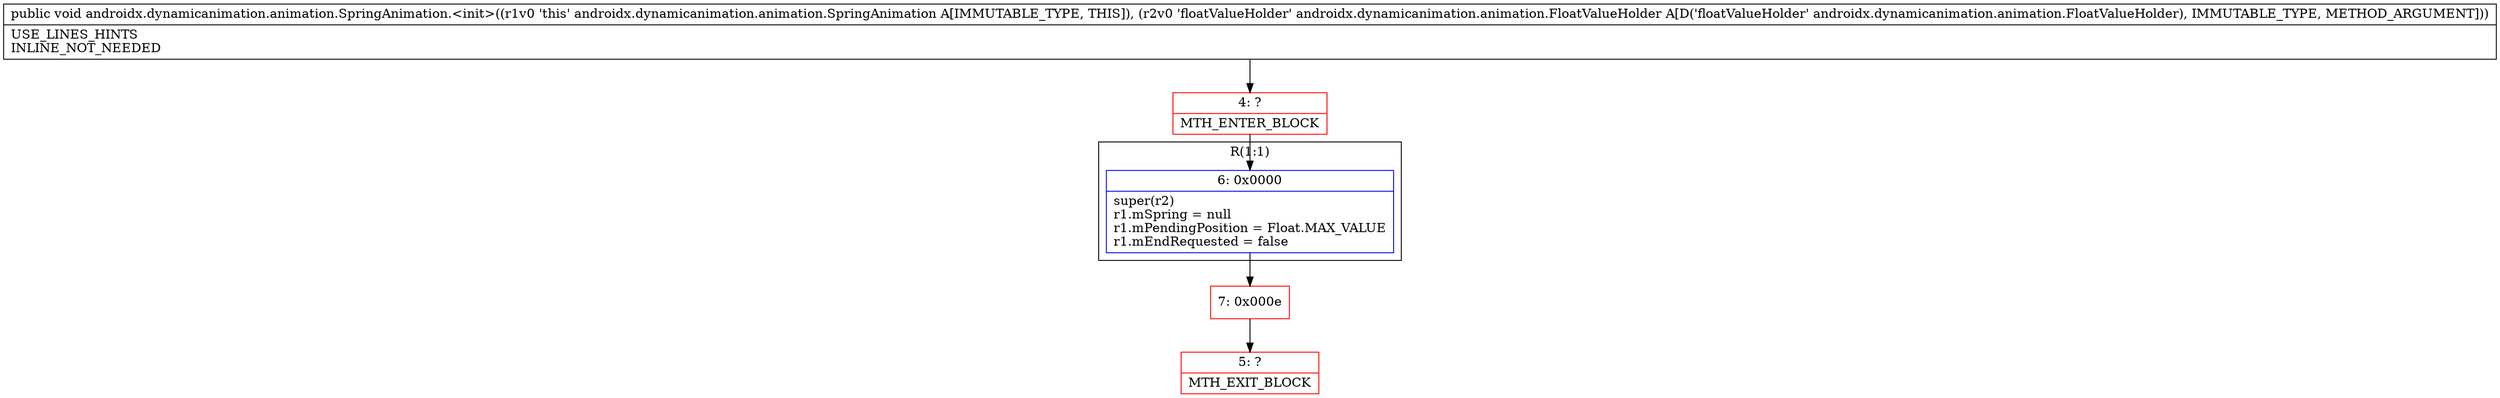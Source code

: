 digraph "CFG forandroidx.dynamicanimation.animation.SpringAnimation.\<init\>(Landroidx\/dynamicanimation\/animation\/FloatValueHolder;)V" {
subgraph cluster_Region_108761409 {
label = "R(1:1)";
node [shape=record,color=blue];
Node_6 [shape=record,label="{6\:\ 0x0000|super(r2)\lr1.mSpring = null\lr1.mPendingPosition = Float.MAX_VALUE\lr1.mEndRequested = false\l}"];
}
Node_4 [shape=record,color=red,label="{4\:\ ?|MTH_ENTER_BLOCK\l}"];
Node_7 [shape=record,color=red,label="{7\:\ 0x000e}"];
Node_5 [shape=record,color=red,label="{5\:\ ?|MTH_EXIT_BLOCK\l}"];
MethodNode[shape=record,label="{public void androidx.dynamicanimation.animation.SpringAnimation.\<init\>((r1v0 'this' androidx.dynamicanimation.animation.SpringAnimation A[IMMUTABLE_TYPE, THIS]), (r2v0 'floatValueHolder' androidx.dynamicanimation.animation.FloatValueHolder A[D('floatValueHolder' androidx.dynamicanimation.animation.FloatValueHolder), IMMUTABLE_TYPE, METHOD_ARGUMENT]))  | USE_LINES_HINTS\lINLINE_NOT_NEEDED\l}"];
MethodNode -> Node_4;Node_6 -> Node_7;
Node_4 -> Node_6;
Node_7 -> Node_5;
}

